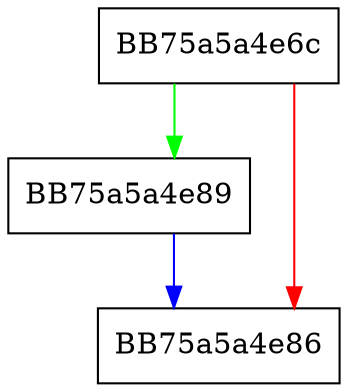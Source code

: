 digraph HUF_getIndex {
  node [shape="box"];
  graph [splines=ortho];
  BB75a5a4e6c -> BB75a5a4e89 [color="green"];
  BB75a5a4e6c -> BB75a5a4e86 [color="red"];
  BB75a5a4e89 -> BB75a5a4e86 [color="blue"];
}